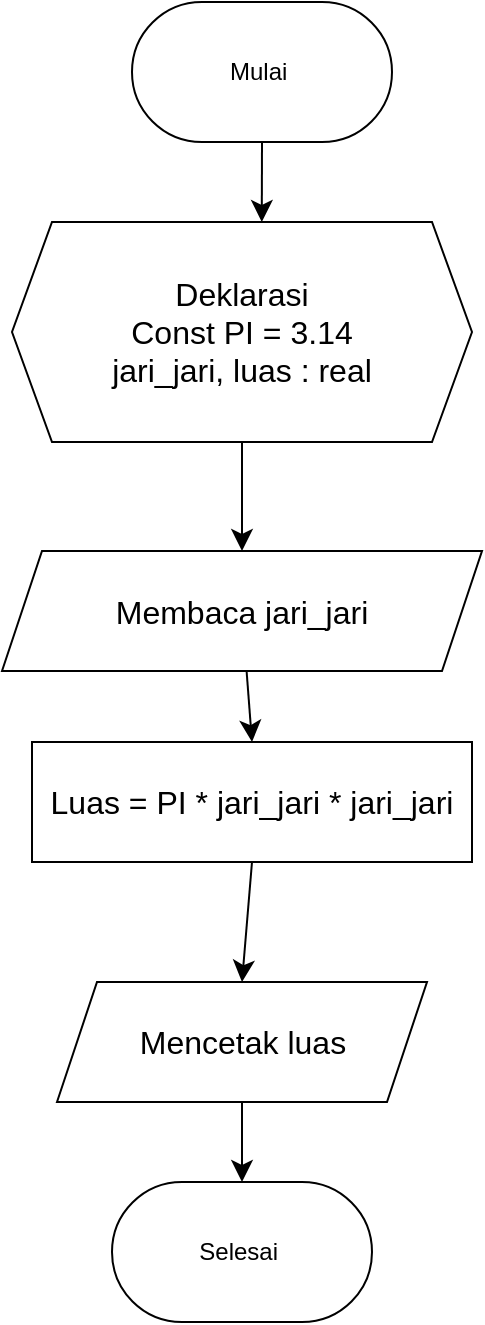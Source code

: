 <mxfile version="22.0.8" type="github">
  <diagram id="C5RBs43oDa-KdzZeNtuy" name="Page-1">
    <mxGraphModel dx="880" dy="470" grid="1" gridSize="10" guides="1" tooltips="1" connect="1" arrows="1" fold="1" page="1" pageScale="1" pageWidth="827" pageHeight="1169" math="0" shadow="0">
      <root>
        <mxCell id="WIyWlLk6GJQsqaUBKTNV-0" />
        <mxCell id="WIyWlLk6GJQsqaUBKTNV-1" parent="WIyWlLk6GJQsqaUBKTNV-0" />
        <mxCell id="WIyWlLk6GJQsqaUBKTNV-12" value="Mulai&amp;nbsp;" style="rounded=1;whiteSpace=wrap;html=1;fontSize=12;glass=0;strokeWidth=1;shadow=0;arcSize=50;" parent="WIyWlLk6GJQsqaUBKTNV-1" vertex="1">
          <mxGeometry x="320" y="280" width="130" height="70" as="geometry" />
        </mxCell>
        <mxCell id="SGmzPhJr76Bn6WqX7SM_-0" value="Selesai&amp;nbsp;" style="rounded=1;whiteSpace=wrap;html=1;fontSize=12;glass=0;strokeWidth=1;shadow=0;arcSize=50;" parent="WIyWlLk6GJQsqaUBKTNV-1" vertex="1">
          <mxGeometry x="310" y="870" width="130" height="70" as="geometry" />
        </mxCell>
        <mxCell id="lZG7lo-2y9LWMtWMYHFy-1" value="Membaca jari_jari" style="shape=parallelogram;perimeter=parallelogramPerimeter;whiteSpace=wrap;html=1;fixedSize=1;fontSize=16;" parent="WIyWlLk6GJQsqaUBKTNV-1" vertex="1">
          <mxGeometry x="255" y="554.5" width="240" height="60" as="geometry" />
        </mxCell>
        <mxCell id="lZG7lo-2y9LWMtWMYHFy-2" value="Luas = PI * jari_jari * jari_jari" style="whiteSpace=wrap;html=1;fontSize=16;" parent="WIyWlLk6GJQsqaUBKTNV-1" vertex="1">
          <mxGeometry x="270" y="650" width="220" height="60" as="geometry" />
        </mxCell>
        <mxCell id="lZG7lo-2y9LWMtWMYHFy-4" value="Mencetak luas" style="shape=parallelogram;perimeter=parallelogramPerimeter;whiteSpace=wrap;html=1;fixedSize=1;fontSize=16;" parent="WIyWlLk6GJQsqaUBKTNV-1" vertex="1">
          <mxGeometry x="282.5" y="770" width="185" height="60" as="geometry" />
        </mxCell>
        <mxCell id="lZG7lo-2y9LWMtWMYHFy-0" value="Deklarasi&lt;br&gt;Const PI = 3.14&lt;br&gt;jari_jari, luas : real" style="shape=hexagon;perimeter=hexagonPerimeter2;whiteSpace=wrap;html=1;fixedSize=1;fontSize=16;" parent="WIyWlLk6GJQsqaUBKTNV-1" vertex="1">
          <mxGeometry x="260" y="390" width="230" height="110" as="geometry" />
        </mxCell>
        <mxCell id="kH20pNDItIl4qjfHX1mA-0" value="" style="edgeStyle=none;orthogonalLoop=1;jettySize=auto;html=1;rounded=0;fontSize=12;startSize=8;endSize=8;curved=1;entryX=0.543;entryY=0;entryDx=0;entryDy=0;entryPerimeter=0;exitX=0.5;exitY=1;exitDx=0;exitDy=0;" parent="WIyWlLk6GJQsqaUBKTNV-1" source="WIyWlLk6GJQsqaUBKTNV-12" target="lZG7lo-2y9LWMtWMYHFy-0" edge="1">
          <mxGeometry width="140" relative="1" as="geometry">
            <mxPoint x="380" y="340" as="sourcePoint" />
            <mxPoint x="380" y="400" as="targetPoint" />
            <Array as="points" />
          </mxGeometry>
        </mxCell>
        <mxCell id="kH20pNDItIl4qjfHX1mA-1" value="" style="edgeStyle=none;orthogonalLoop=1;jettySize=auto;html=1;rounded=0;fontSize=12;startSize=8;endSize=8;curved=1;entryX=0.5;entryY=0;entryDx=0;entryDy=0;exitX=0.5;exitY=1;exitDx=0;exitDy=0;" parent="WIyWlLk6GJQsqaUBKTNV-1" source="lZG7lo-2y9LWMtWMYHFy-0" target="lZG7lo-2y9LWMtWMYHFy-1" edge="1">
          <mxGeometry width="140" relative="1" as="geometry">
            <mxPoint x="340" y="430" as="sourcePoint" />
            <mxPoint x="480" y="430" as="targetPoint" />
            <Array as="points" />
          </mxGeometry>
        </mxCell>
        <mxCell id="kH20pNDItIl4qjfHX1mA-2" value="" style="edgeStyle=none;orthogonalLoop=1;jettySize=auto;html=1;rounded=0;fontSize=12;startSize=8;endSize=8;curved=1;entryX=0.5;entryY=0;entryDx=0;entryDy=0;" parent="WIyWlLk6GJQsqaUBKTNV-1" source="lZG7lo-2y9LWMtWMYHFy-1" target="lZG7lo-2y9LWMtWMYHFy-2" edge="1">
          <mxGeometry width="140" relative="1" as="geometry">
            <mxPoint x="330" y="510" as="sourcePoint" />
            <mxPoint x="470" y="510" as="targetPoint" />
            <Array as="points" />
          </mxGeometry>
        </mxCell>
        <mxCell id="kH20pNDItIl4qjfHX1mA-4" value="" style="edgeStyle=none;orthogonalLoop=1;jettySize=auto;html=1;rounded=0;fontSize=12;startSize=8;endSize=8;curved=1;entryX=0.5;entryY=0;entryDx=0;entryDy=0;exitX=0.5;exitY=1;exitDx=0;exitDy=0;" parent="WIyWlLk6GJQsqaUBKTNV-1" source="lZG7lo-2y9LWMtWMYHFy-4" target="SGmzPhJr76Bn6WqX7SM_-0" edge="1">
          <mxGeometry width="140" relative="1" as="geometry">
            <mxPoint x="310" y="680" as="sourcePoint" />
            <mxPoint x="450" y="680" as="targetPoint" />
            <Array as="points" />
          </mxGeometry>
        </mxCell>
        <mxCell id="kH20pNDItIl4qjfHX1mA-5" value="" style="edgeStyle=none;orthogonalLoop=1;jettySize=auto;html=1;rounded=0;fontSize=12;startSize=8;endSize=8;curved=1;entryX=0.5;entryY=0;entryDx=0;entryDy=0;exitX=0.5;exitY=1;exitDx=0;exitDy=0;" parent="WIyWlLk6GJQsqaUBKTNV-1" source="lZG7lo-2y9LWMtWMYHFy-2" target="lZG7lo-2y9LWMtWMYHFy-4" edge="1">
          <mxGeometry width="140" relative="1" as="geometry">
            <mxPoint x="349" y="640" as="sourcePoint" />
            <mxPoint x="424.0" y="740" as="targetPoint" />
            <Array as="points" />
          </mxGeometry>
        </mxCell>
      </root>
    </mxGraphModel>
  </diagram>
</mxfile>
